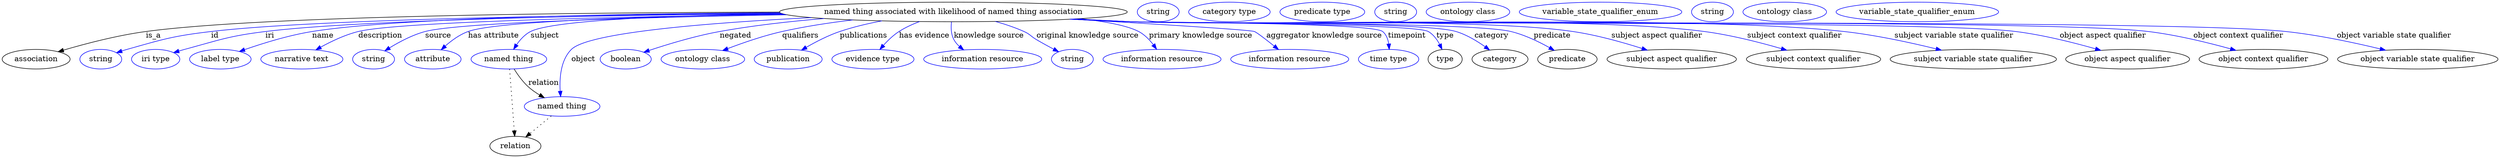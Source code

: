 digraph {
	graph [bb="0,0,4589.9,283"];
	node [label="\N"];
	"named thing associated with likelihood of named thing association"	[height=0.5,
		label="named thing associated with likelihood of named thing association",
		pos="1748.4,265",
		width=8.8825];
	association	[height=0.5,
		pos="62.394,178",
		width=1.7332];
	"named thing associated with likelihood of named thing association" -> association	[label=is_a,
		lp="278.39,221.5",
		pos="e,102.9,191.81 1428.3,264.64 1060.8,263.93 480.79,257.98 264.39,229 211.8,221.96 153.05,206.53 112.54,194.67"];
	id	[color=blue,
		height=0.5,
		label=string,
		pos="181.39,178",
		width=1.0652];
	"named thing associated with likelihood of named thing association" -> id	[color=blue,
		label=id,
		lp="391.39,221.5",
		pos="e,210.39,189.95 1431.3,262.61 1092.9,259.92 579.21,252.04 384.39,229 314.45,220.73 297.18,215.13 229.39,196 226.29,195.12 223.09,\
194.15 219.9,193.13",
		style=solid];
	iri	[color=blue,
		height=0.5,
		label="iri type",
		pos="282.39,178",
		width=1.2277];
	"named thing associated with likelihood of named thing association" -> iri	[color=blue,
		label=iri,
		lp="492.39,221.5",
		pos="e,315.33,190.08 1432.6,262.11 1119.1,258.99 660.67,250.76 484.39,229 417.08,220.69 400.87,213.71 335.39,196 332.03,195.09 328.56,\
194.1 325.08,193.07",
		style=solid];
	name	[color=blue,
		height=0.5,
		label="label type",
		pos="401.39,178",
		width=1.5707];
	"named thing associated with likelihood of named thing association" -> name	[color=blue,
		label=name,
		lp="590.39,221.5",
		pos="e,436.39,192.24 1429.4,263.75 1138.1,261.83 729.37,254.44 570.39,229 527.22,222.09 479.59,207.32 445.93,195.61",
		style=solid];
	description	[color=blue,
		height=0.5,
		label="narrative text",
		pos="551.39,178",
		width=2.0943];
	"named thing associated with likelihood of named thing association" -> description	[color=blue,
		label=description,
		lp="695.89,221.5",
		pos="e,577.18,195.15 1438.2,260.61 1141.8,256.31 729.53,247.15 655.39,229 631.04,223.04 605.63,210.95 586.03,200.16",
		style=solid];
	source	[color=blue,
		height=0.5,
		label=string,
		pos="683.39,178",
		width=1.0652];
	"named thing associated with likelihood of named thing association" -> source	[color=blue,
		label=source,
		lp="801.39,221.5",
		pos="e,703.9,193.44 1441.8,259.84 1181.5,255.17 840.37,245.92 777.39,229 754.29,222.79 730.52,210.08 712.66,199.03",
		style=solid];
	"has attribute"	[color=blue,
		height=0.5,
		label=attribute,
		pos="791.39,178",
		width=1.4443];
	"named thing associated with likelihood of named thing association" -> "has attribute"	[color=blue,
		label="has attribute",
		lp="903.39,221.5",
		pos="e,806.76,195.33 1436.3,261.02 1201.2,257.21 910.42,248.57 856.39,229 840.73,223.33 825.81,212.4 814.22,202.2",
		style=solid];
	subject	[color=blue,
		height=0.5,
		label="named thing",
		pos="931.39,178",
		width=1.9318];
	"named thing associated with likelihood of named thing association" -> subject	[color=blue,
		label=subject,
		lp="997.39,221.5",
		pos="e,940.05,196.15 1432.9,262.03 1236.3,258.67 1013,250.16 971.39,229 960.77,223.6 952.03,213.95 945.46,204.57",
		style=solid];
	object	[color=blue,
		height=0.5,
		label="named thing",
		pos="1029.4,91",
		width=1.9318];
	"named thing associated with likelihood of named thing association" -> object	[color=blue,
		label=object,
		lp="1068.4,178",
		pos="e,1026.7,109.07 1487.5,254.55 1301.2,245.17 1078,227.5 1046.4,196 1026.5,176.17 1024.4,142.74 1025.8,119.13",
		style=solid];
	negated	[color=blue,
		height=0.5,
		label=boolean,
		pos="1146.4,178",
		width=1.2999];
	"named thing associated with likelihood of named thing association" -> negated	[color=blue,
		label=negated,
		lp="1347.4,221.5",
		pos="e,1179.5,190.88 1510.8,252.92 1447.9,247.74 1380.3,240.14 1318.4,229 1273.5,220.93 1223.7,205.72 1189.2,194.18",
		style=solid];
	qualifiers	[color=blue,
		height=0.5,
		label="ontology class",
		pos="1287.4,178",
		width=2.1304];
	"named thing associated with likelihood of named thing association" -> qualifiers	[color=blue,
		label=qualifiers,
		lp="1466.9,221.5",
		pos="e,1323.7,193.91 1563.2,250.27 1520.3,245.2 1475,238.32 1433.4,229 1399.1,221.33 1361.7,208.41 1333.3,197.62",
		style=solid];
	publications	[color=blue,
		height=0.5,
		label=publication,
		pos="1444.4,178",
		width=1.7332];
	"named thing associated with likelihood of named thing association" -> publications	[color=blue,
		label=publications,
		lp="1583.4,221.5",
		pos="e,1468.8,194.65 1616.9,248.55 1590.9,243.66 1564,237.29 1539.4,229 1517.9,221.75 1495.3,210.08 1477.6,199.84",
		style=solid];
	"has evidence"	[color=blue,
		height=0.5,
		label="evidence type",
		pos="1600.4,178",
		width=2.0943];
	"named thing associated with likelihood of named thing association" -> "has evidence"	[color=blue,
		label="has evidence",
		lp="1694.9,221.5",
		pos="e,1613.1,195.83 1686.3,247.34 1673.2,242.47 1659.9,236.41 1648.4,229 1637.7,222.16 1627.7,212.5 1619.7,203.49",
		style=solid];
	"knowledge source"	[color=blue,
		height=0.5,
		label="information resource",
		pos="1802.4,178",
		width=3.015];
	"named thing associated with likelihood of named thing association" -> "knowledge source"	[color=blue,
		label="knowledge source",
		lp="1813.9,221.5",
		pos="e,1767.4,195.12 1744.9,246.77 1743.8,236.63 1743.9,223.89 1749.4,214 1752,209.35 1755.4,205.21 1759.4,201.56",
		style=solid];
	"original knowledge source"	[color=blue,
		height=0.5,
		label=string,
		pos="1967.4,178",
		width=1.0652];
	"named thing associated with likelihood of named thing association" -> "original knowledge source"	[color=blue,
		label="original knowledge source",
		lp="1995.4,221.5",
		pos="e,1942,191.77 1825.7,247.46 1843.4,242.52 1861.9,236.39 1878.4,229 1889.5,224.02 1890.9,220.2 1901.4,214 1911.5,208.05 1922.7,201.94 \
1932.9,196.52",
		style=solid];
	"primary knowledge source"	[color=blue,
		height=0.5,
		label="information resource",
		pos="2132.4,178",
		width=3.015];
	"named thing associated with likelihood of named thing association" -> "primary knowledge source"	[color=blue,
		label="primary knowledge source",
		lp="2203.4,221.5",
		pos="e,2122.3,196.41 1981.3,252.65 2027.6,247.48 2068.4,239.95 2089.4,229 2100.1,223.4 2109.3,213.9 2116.4,204.68",
		style=solid];
	"aggregator knowledge source"	[color=blue,
		height=0.5,
		label="information resource",
		pos="2367.4,178",
		width=3.015];
	"named thing associated with likelihood of named thing association" -> "aggregator knowledge source"	[color=blue,
		label="aggregator knowledge source",
		lp="2430.9,221.5",
		pos="e,2346.8,195.84 1965.1,251.74 2117,242.93 2294.2,232.08 2302.4,229 2306.7,227.37 2323.5,214.45 2338.9,202.15",
		style=solid];
	timepoint	[color=blue,
		height=0.5,
		label="time type",
		pos="2549.4,178",
		width=1.5346];
	"named thing associated with likelihood of named thing association" -> timepoint	[color=blue,
		label=timepoint,
		lp="2583.4,221.5",
		pos="e,2550.5,196.06 1971.8,252.08 2007.1,250.3 2043.3,248.55 2077.4,247 2103,245.84 2518.7,245.45 2538.4,229 2545.1,223.4 2548.3,214.75 \
2549.6,206.21",
		style=solid];
	type	[height=0.5,
		pos="2653.4,178",
		width=0.86659];
	"named thing associated with likelihood of named thing association" -> type	[color=blue,
		label=type,
		lp="2653.4,221.5",
		pos="e,2647.7,196.08 1970,251.98 2005.9,250.2 2042.7,248.47 2077.4,247 2107.7,245.72 2596.2,244.17 2622.4,229 2631.6,223.69 2638.4,214.45 \
2643.3,205.35",
		style=solid];
	category	[height=0.5,
		pos="2754.4,178",
		width=1.4263];
	"named thing associated with likelihood of named thing association" -> category	[color=blue,
		label=category,
		lp="2738.9,221.5",
		pos="e,2735.2,194.92 1969.1,251.94 2005.3,250.15 2042.4,248.43 2077.4,247 2143.6,244.29 2609.9,248.05 2673.4,229 2692.7,223.2 2712,211.57 \
2726.9,200.98",
		style=solid];
	predicate	[height=0.5,
		pos="2878.4,178",
		width=1.5165];
	"named thing associated with likelihood of named thing association" -> predicate	[color=blue,
		label=predicate,
		lp="2850.4,221.5",
		pos="e,2854.3,194.23 1967.8,251.87 2004.4,250.08 2042,248.37 2077.4,247 2154.8,244 2699.1,247.19 2774.4,229 2799.4,222.95 2825.6,210.36 \
2845.4,199.32",
		style=solid];
	"subject aspect qualifier"	[height=0.5,
		pos="3070.4,178",
		width=3.3039];
	"named thing associated with likelihood of named thing association" -> "subject aspect qualifier"	[color=blue,
		label="subject aspect qualifier",
		lp="3042.9,221.5",
		pos="e,3025.4,194.69 1966.5,251.83 2003.5,250.02 2041.5,248.32 2077.4,247 2257.5,240.35 2710,255.07 2888.4,229 2932,222.63 2979.9,209.17 \
3015.7,197.82",
		style=solid];
	"subject context qualifier"	[height=0.5,
		pos="3330.4,178",
		width=3.4303];
	"named thing associated with likelihood of named thing association" -> "subject context qualifier"	[color=blue,
		label="subject context qualifier",
		lp="3295.4,221.5",
		pos="e,3281.3,194.61 1965.1,251.74 2002.6,249.92 2041.1,248.25 2077.4,247 2311.3,238.96 2898.4,259.58 3130.4,229 3178.6,222.64 3232.1,\
208.93 3271.5,197.47",
		style=solid];
	"subject variable state qualifier"	[height=0.5,
		pos="3624.4,178",
		width=4.2427];
	"named thing associated with likelihood of named thing association" -> "subject variable state qualifier"	[color=blue,
		label="subject variable state qualifier",
		lp="3588.9,221.5",
		pos="e,3565.7,194.63 1963.8,251.7 2001.7,249.87 2040.7,248.2 2077.4,247 2368.2,237.49 3097.2,261.06 3386.4,229 3444.2,222.59 3508.7,208.61 \
3555.9,197.06",
		style=solid];
	"object aspect qualifier"	[height=0.5,
		pos="3908.4,178",
		width=3.1594];
	"named thing associated with likelihood of named thing association" -> "object aspect qualifier"	[color=blue,
		label="object aspect qualifier",
		lp="3862.9,221.5",
		pos="e,3859,194.33 1963.4,251.63 2001.3,249.81 2040.5,248.16 2077.4,247 2257.9,241.34 3523.2,251.44 3702.4,229 3752.7,222.7 3808.4,208.72 \
3849.2,197.14",
		style=solid];
	"object context qualifier"	[height=0.5,
		pos="4158.4,178",
		width=3.2858];
	"named thing associated with likelihood of named thing association" -> "object context qualifier"	[color=blue,
		label="object context qualifier",
		lp="4112.4,221.5",
		pos="e,4107.6,194.35 1962.9,251.61 2001,249.78 2040.4,248.13 2077.4,247 2285,240.64 3740.2,253.99 3946.4,229 3998.2,222.72 4055.7,208.69 \
4097.8,197.09",
		style=solid];
	"object variable state qualifier"	[height=0.5,
		pos="4442.4,178",
		width=4.0982];
	"named thing associated with likelihood of named thing association" -> "object variable state qualifier"	[color=blue,
		label="object variable state qualifier",
		lp="4398.9,221.5",
		pos="e,4383,194.6 1962.5,251.6 2000.7,249.76 2040.2,248.12 2077.4,247 2313.1,239.91 3964.9,253.88 4199.4,229 4258.7,222.71 4324.9,208.6 \
4373.3,196.96",
		style=solid];
	subject -> object	[label=relation,
		lp="995.39,134.5",
		pos="e,996.73,107 941.15,159.8 947.63,149.42 956.88,136.42 967.39,127 973.48,121.55 980.56,116.58 987.71,112.21"];
	relation	[height=0.5,
		pos="943.39,18",
		width=1.2999];
	subject -> relation	[pos="e,942.09,36.188 932.7,159.79 934.78,132.48 938.84,78.994 941.31,46.38",
		style=dotted];
	object -> relation	[pos="e,962.35,34.647 1009.4,73.533 997.81,63.922 982.97,51.669 970.3,41.213",
		style=dotted];
	association_type	[color=blue,
		height=0.5,
		label=string,
		pos="2124.4,265",
		width=1.0652];
	association_category	[color=blue,
		height=0.5,
		label="category type",
		pos="2255.4,265",
		width=2.0762];
	"named thing associated with likelihood of named thing association_predicate"	[color=blue,
		height=0.5,
		label="predicate type",
		pos="2426.4,265",
		width=2.1665];
	"named thing associated with likelihood of named thing association_subject aspect qualifier"	[color=blue,
		height=0.5,
		label=string,
		pos="2560.4,265",
		width=1.0652];
	"named thing associated with likelihood of named thing association_subject context qualifier"	[color=blue,
		height=0.5,
		label="ontology class",
		pos="2693.4,265",
		width=2.1304];
	"named thing associated with likelihood of named thing association_subject variable state qualifier"	[color=blue,
		height=0.5,
		label=variable_state_qualifier_enum,
		pos="2937.4,265",
		width=4.1524];
	"named thing associated with likelihood of named thing association_object aspect qualifier"	[color=blue,
		height=0.5,
		label=string,
		pos="3143.4,265",
		width=1.0652];
	"named thing associated with likelihood of named thing association_object context qualifier"	[color=blue,
		height=0.5,
		label="ontology class",
		pos="3276.4,265",
		width=2.1304];
	"named thing associated with likelihood of named thing association_object variable state qualifier"	[color=blue,
		height=0.5,
		label=variable_state_qualifier_enum,
		pos="3520.4,265",
		width=4.1524];
}
